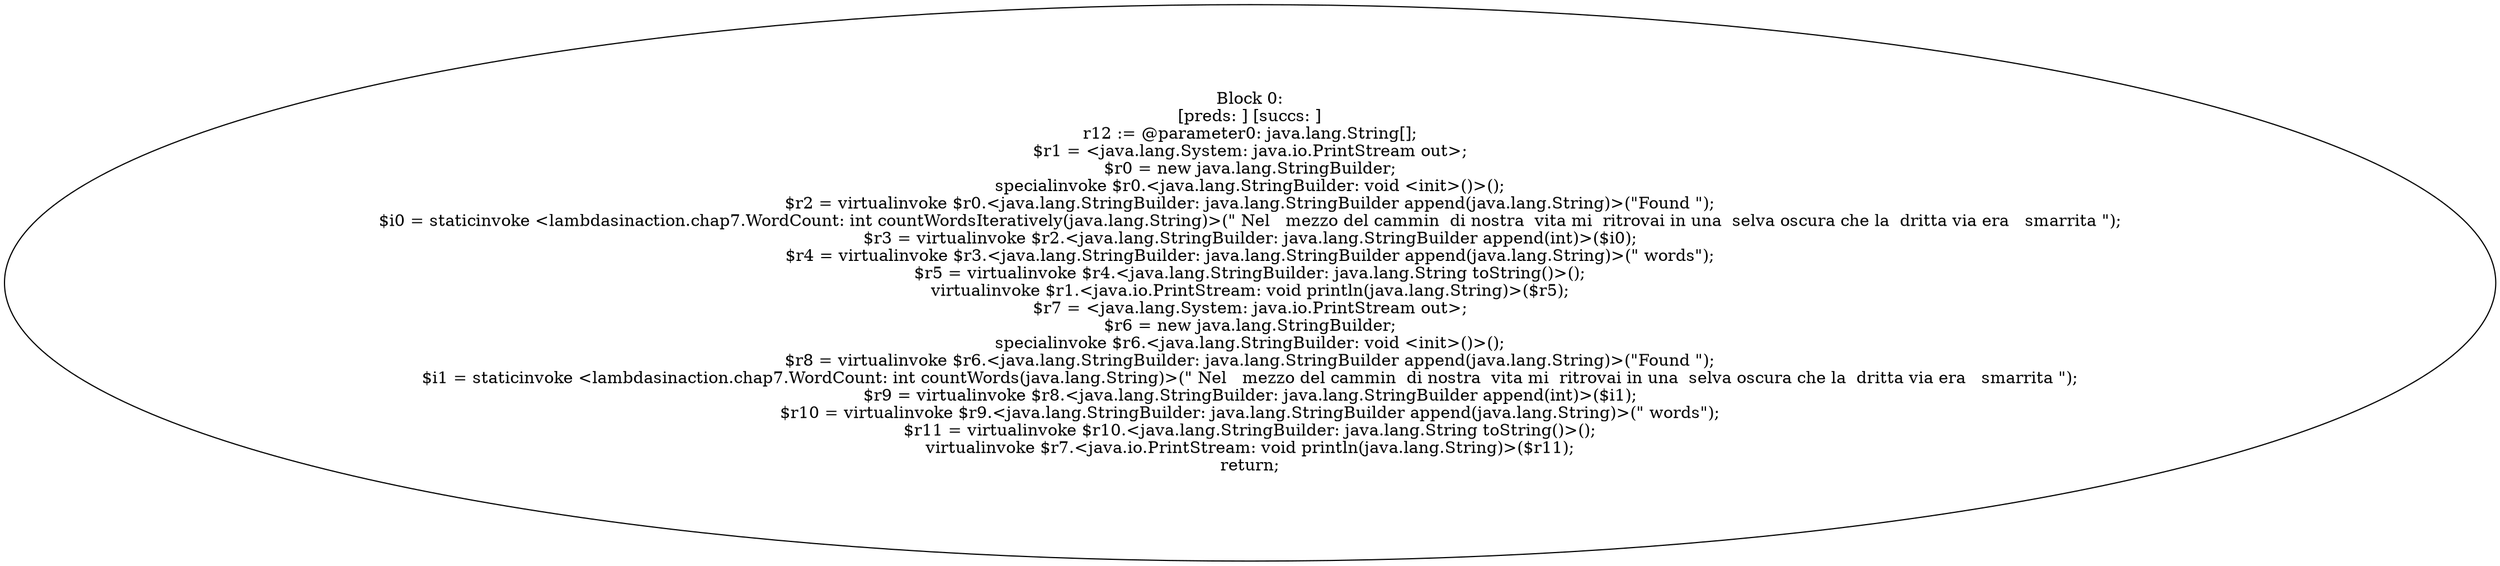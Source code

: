 digraph "unitGraph" {
    "Block 0:
[preds: ] [succs: ]
r12 := @parameter0: java.lang.String[];
$r1 = <java.lang.System: java.io.PrintStream out>;
$r0 = new java.lang.StringBuilder;
specialinvoke $r0.<java.lang.StringBuilder: void <init>()>();
$r2 = virtualinvoke $r0.<java.lang.StringBuilder: java.lang.StringBuilder append(java.lang.String)>(\"Found \");
$i0 = staticinvoke <lambdasinaction.chap7.WordCount: int countWordsIteratively(java.lang.String)>(\" Nel   mezzo del cammin  di nostra  vita mi  ritrovai in una  selva oscura che la  dritta via era   smarrita \");
$r3 = virtualinvoke $r2.<java.lang.StringBuilder: java.lang.StringBuilder append(int)>($i0);
$r4 = virtualinvoke $r3.<java.lang.StringBuilder: java.lang.StringBuilder append(java.lang.String)>(\" words\");
$r5 = virtualinvoke $r4.<java.lang.StringBuilder: java.lang.String toString()>();
virtualinvoke $r1.<java.io.PrintStream: void println(java.lang.String)>($r5);
$r7 = <java.lang.System: java.io.PrintStream out>;
$r6 = new java.lang.StringBuilder;
specialinvoke $r6.<java.lang.StringBuilder: void <init>()>();
$r8 = virtualinvoke $r6.<java.lang.StringBuilder: java.lang.StringBuilder append(java.lang.String)>(\"Found \");
$i1 = staticinvoke <lambdasinaction.chap7.WordCount: int countWords(java.lang.String)>(\" Nel   mezzo del cammin  di nostra  vita mi  ritrovai in una  selva oscura che la  dritta via era   smarrita \");
$r9 = virtualinvoke $r8.<java.lang.StringBuilder: java.lang.StringBuilder append(int)>($i1);
$r10 = virtualinvoke $r9.<java.lang.StringBuilder: java.lang.StringBuilder append(java.lang.String)>(\" words\");
$r11 = virtualinvoke $r10.<java.lang.StringBuilder: java.lang.String toString()>();
virtualinvoke $r7.<java.io.PrintStream: void println(java.lang.String)>($r11);
return;
"
}
